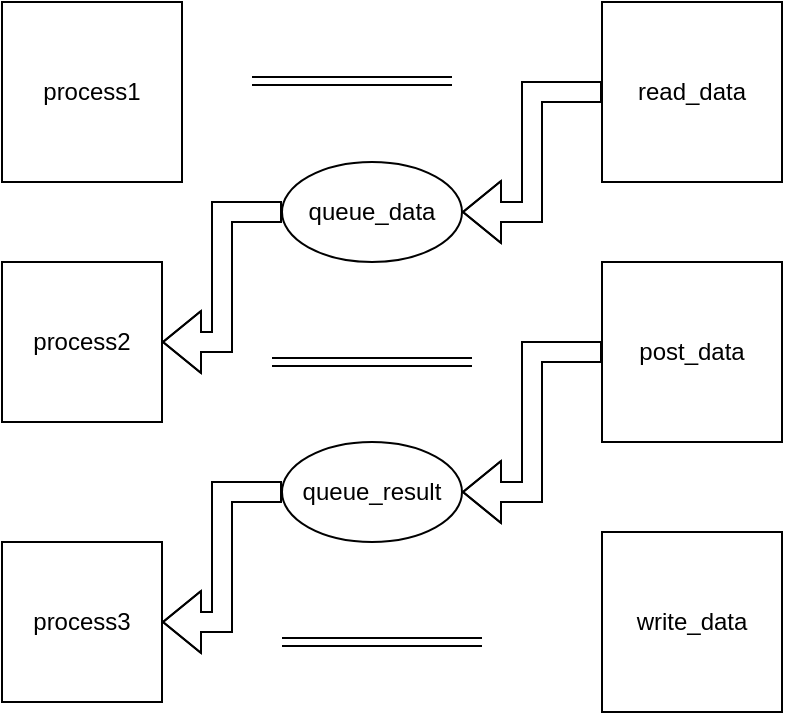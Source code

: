<mxfile version="20.8.23" type="github">
  <diagram id="C5RBs43oDa-KdzZeNtuy" name="Page-1">
    <mxGraphModel dx="1050" dy="549" grid="1" gridSize="10" guides="1" tooltips="1" connect="1" arrows="1" fold="1" page="1" pageScale="1" pageWidth="827" pageHeight="1169" math="0" shadow="0">
      <root>
        <mxCell id="WIyWlLk6GJQsqaUBKTNV-0" />
        <mxCell id="WIyWlLk6GJQsqaUBKTNV-1" parent="WIyWlLk6GJQsqaUBKTNV-0" />
        <mxCell id="hObsYkDjBwjovXERNkkq-0" value="process1" style="whiteSpace=wrap;html=1;aspect=fixed;" vertex="1" parent="WIyWlLk6GJQsqaUBKTNV-1">
          <mxGeometry x="90" y="70" width="90" height="90" as="geometry" />
        </mxCell>
        <mxCell id="hObsYkDjBwjovXERNkkq-1" value="process2" style="whiteSpace=wrap;html=1;aspect=fixed;" vertex="1" parent="WIyWlLk6GJQsqaUBKTNV-1">
          <mxGeometry x="90" y="200" width="80" height="80" as="geometry" />
        </mxCell>
        <mxCell id="hObsYkDjBwjovXERNkkq-2" value="process3" style="whiteSpace=wrap;html=1;aspect=fixed;" vertex="1" parent="WIyWlLk6GJQsqaUBKTNV-1">
          <mxGeometry x="90" y="340" width="80" height="80" as="geometry" />
        </mxCell>
        <mxCell id="hObsYkDjBwjovXERNkkq-18" style="edgeStyle=orthogonalEdgeStyle;shape=flexArrow;rounded=0;orthogonalLoop=1;jettySize=auto;html=1;entryX=1;entryY=0.5;entryDx=0;entryDy=0;" edge="1" parent="WIyWlLk6GJQsqaUBKTNV-1" source="hObsYkDjBwjovXERNkkq-4" target="hObsYkDjBwjovXERNkkq-1">
          <mxGeometry relative="1" as="geometry" />
        </mxCell>
        <mxCell id="hObsYkDjBwjovXERNkkq-4" value="queue_data" style="ellipse;whiteSpace=wrap;html=1;" vertex="1" parent="WIyWlLk6GJQsqaUBKTNV-1">
          <mxGeometry x="230" y="150" width="90" height="50" as="geometry" />
        </mxCell>
        <mxCell id="hObsYkDjBwjovXERNkkq-10" style="edgeStyle=orthogonalEdgeStyle;shape=flexArrow;rounded=0;orthogonalLoop=1;jettySize=auto;html=1;entryX=1;entryY=0.5;entryDx=0;entryDy=0;" edge="1" parent="WIyWlLk6GJQsqaUBKTNV-1" source="hObsYkDjBwjovXERNkkq-5" target="hObsYkDjBwjovXERNkkq-4">
          <mxGeometry relative="1" as="geometry" />
        </mxCell>
        <mxCell id="hObsYkDjBwjovXERNkkq-5" value="read_data" style="whiteSpace=wrap;html=1;aspect=fixed;" vertex="1" parent="WIyWlLk6GJQsqaUBKTNV-1">
          <mxGeometry x="390" y="70" width="90" height="90" as="geometry" />
        </mxCell>
        <mxCell id="hObsYkDjBwjovXERNkkq-8" value="" style="shape=link;html=1;rounded=0;" edge="1" parent="WIyWlLk6GJQsqaUBKTNV-1">
          <mxGeometry width="100" relative="1" as="geometry">
            <mxPoint x="215" y="109.5" as="sourcePoint" />
            <mxPoint x="315" y="109.5" as="targetPoint" />
          </mxGeometry>
        </mxCell>
        <mxCell id="hObsYkDjBwjovXERNkkq-20" style="edgeStyle=orthogonalEdgeStyle;shape=flexArrow;rounded=0;orthogonalLoop=1;jettySize=auto;html=1;entryX=1;entryY=0.5;entryDx=0;entryDy=0;" edge="1" parent="WIyWlLk6GJQsqaUBKTNV-1" source="hObsYkDjBwjovXERNkkq-15" target="hObsYkDjBwjovXERNkkq-17">
          <mxGeometry relative="1" as="geometry" />
        </mxCell>
        <mxCell id="hObsYkDjBwjovXERNkkq-15" value="post_data" style="whiteSpace=wrap;html=1;aspect=fixed;" vertex="1" parent="WIyWlLk6GJQsqaUBKTNV-1">
          <mxGeometry x="390" y="200" width="90" height="90" as="geometry" />
        </mxCell>
        <mxCell id="hObsYkDjBwjovXERNkkq-16" value="" style="shape=link;html=1;rounded=0;" edge="1" parent="WIyWlLk6GJQsqaUBKTNV-1">
          <mxGeometry width="100" relative="1" as="geometry">
            <mxPoint x="225" y="250" as="sourcePoint" />
            <mxPoint x="325" y="250" as="targetPoint" />
          </mxGeometry>
        </mxCell>
        <mxCell id="hObsYkDjBwjovXERNkkq-22" style="edgeStyle=orthogonalEdgeStyle;shape=flexArrow;rounded=0;orthogonalLoop=1;jettySize=auto;html=1;entryX=1;entryY=0.5;entryDx=0;entryDy=0;" edge="1" parent="WIyWlLk6GJQsqaUBKTNV-1" source="hObsYkDjBwjovXERNkkq-17" target="hObsYkDjBwjovXERNkkq-2">
          <mxGeometry relative="1" as="geometry" />
        </mxCell>
        <mxCell id="hObsYkDjBwjovXERNkkq-17" value="queue_result" style="ellipse;whiteSpace=wrap;html=1;" vertex="1" parent="WIyWlLk6GJQsqaUBKTNV-1">
          <mxGeometry x="230" y="290" width="90" height="50" as="geometry" />
        </mxCell>
        <mxCell id="hObsYkDjBwjovXERNkkq-21" value="write_data" style="whiteSpace=wrap;html=1;aspect=fixed;" vertex="1" parent="WIyWlLk6GJQsqaUBKTNV-1">
          <mxGeometry x="390" y="335" width="90" height="90" as="geometry" />
        </mxCell>
        <mxCell id="hObsYkDjBwjovXERNkkq-23" value="" style="shape=link;html=1;rounded=0;" edge="1" parent="WIyWlLk6GJQsqaUBKTNV-1">
          <mxGeometry width="100" relative="1" as="geometry">
            <mxPoint x="230" y="390" as="sourcePoint" />
            <mxPoint x="330" y="390" as="targetPoint" />
          </mxGeometry>
        </mxCell>
      </root>
    </mxGraphModel>
  </diagram>
</mxfile>
